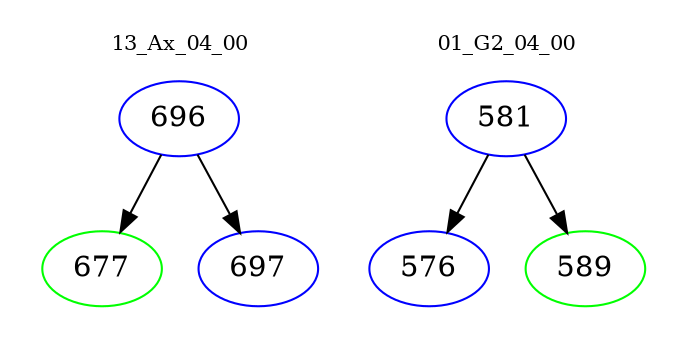 digraph{
subgraph cluster_0 {
color = white
label = "13_Ax_04_00";
fontsize=10;
T0_696 [label="696", color="blue"]
T0_696 -> T0_677 [color="black"]
T0_677 [label="677", color="green"]
T0_696 -> T0_697 [color="black"]
T0_697 [label="697", color="blue"]
}
subgraph cluster_1 {
color = white
label = "01_G2_04_00";
fontsize=10;
T1_581 [label="581", color="blue"]
T1_581 -> T1_576 [color="black"]
T1_576 [label="576", color="blue"]
T1_581 -> T1_589 [color="black"]
T1_589 [label="589", color="green"]
}
}
